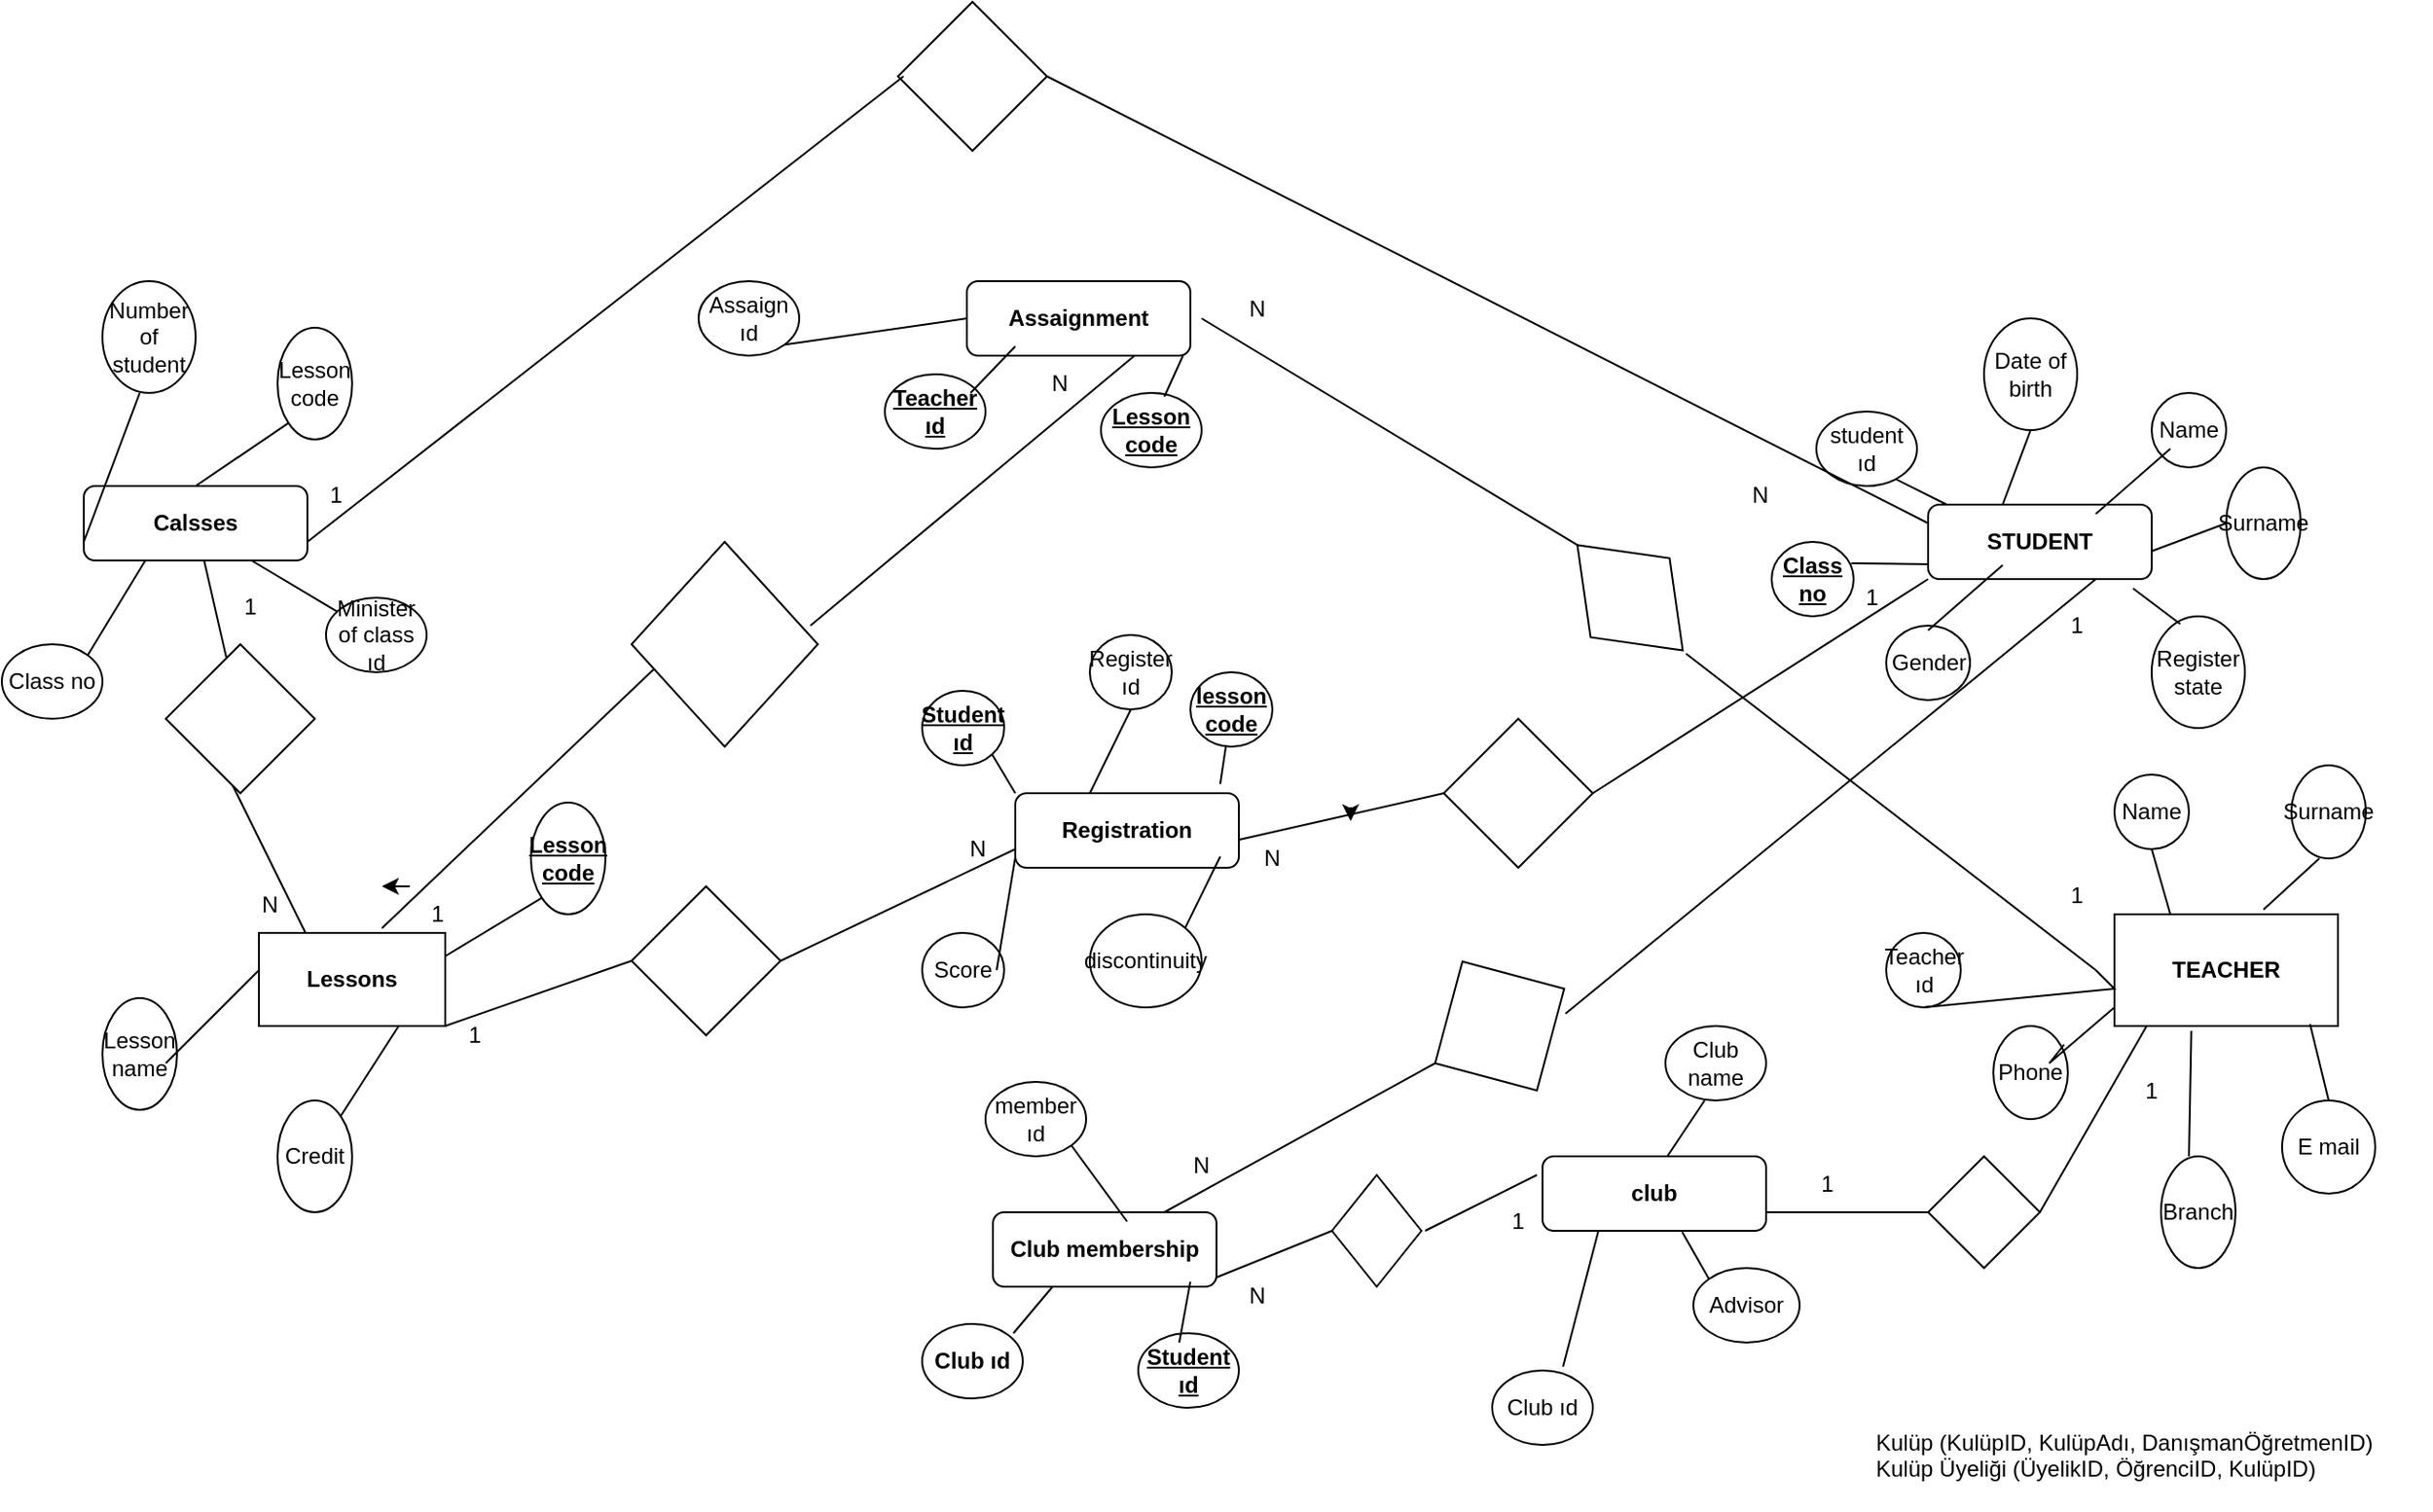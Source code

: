 <mxfile version="24.7.17">
  <diagram id="C5RBs43oDa-KdzZeNtuy" name="Page-1">
    <mxGraphModel dx="1325" dy="732" grid="1" gridSize="10" guides="1" tooltips="1" connect="1" arrows="1" fold="1" page="0" pageScale="1" pageWidth="827" pageHeight="1169" math="0" shadow="0">
      <root>
        <mxCell id="WIyWlLk6GJQsqaUBKTNV-0" />
        <mxCell id="WIyWlLk6GJQsqaUBKTNV-1" parent="WIyWlLk6GJQsqaUBKTNV-0" />
        <mxCell id="he36MSc151WVG09XfCEi-1" value="&lt;b&gt;TEACHER&lt;/b&gt;" style="whiteSpace=wrap;html=1;" parent="WIyWlLk6GJQsqaUBKTNV-1" vertex="1">
          <mxGeometry x="640" y="340" width="120" height="60" as="geometry" />
        </mxCell>
        <mxCell id="he36MSc151WVG09XfCEi-2" value="&lt;b&gt;STUDENT&lt;/b&gt;" style="rounded=1;whiteSpace=wrap;html=1;fontSize=12;glass=0;strokeWidth=1;shadow=0;" parent="WIyWlLk6GJQsqaUBKTNV-1" vertex="1">
          <mxGeometry x="540" y="120" width="120" height="40" as="geometry" />
        </mxCell>
        <mxCell id="he36MSc151WVG09XfCEi-4" value="" style="endArrow=none;html=1;rounded=0;" parent="WIyWlLk6GJQsqaUBKTNV-1" edge="1">
          <mxGeometry width="50" height="50" relative="1" as="geometry">
            <mxPoint x="550" y="120" as="sourcePoint" />
            <mxPoint x="510" y="100" as="targetPoint" />
          </mxGeometry>
        </mxCell>
        <mxCell id="he36MSc151WVG09XfCEi-5" value="student ıd" style="ellipse;whiteSpace=wrap;html=1;" parent="WIyWlLk6GJQsqaUBKTNV-1" vertex="1">
          <mxGeometry x="480" y="70" width="54" height="40" as="geometry" />
        </mxCell>
        <mxCell id="he36MSc151WVG09XfCEi-8" value="Name" style="ellipse;whiteSpace=wrap;html=1;" parent="WIyWlLk6GJQsqaUBKTNV-1" vertex="1">
          <mxGeometry x="660" y="60" width="40" height="40" as="geometry" />
        </mxCell>
        <mxCell id="he36MSc151WVG09XfCEi-9" value="" style="endArrow=none;html=1;rounded=0;" parent="WIyWlLk6GJQsqaUBKTNV-1" edge="1">
          <mxGeometry width="50" height="50" relative="1" as="geometry">
            <mxPoint x="630" y="125" as="sourcePoint" />
            <mxPoint x="670" y="90" as="targetPoint" />
          </mxGeometry>
        </mxCell>
        <mxCell id="he36MSc151WVG09XfCEi-10" value="Surname" style="ellipse;whiteSpace=wrap;html=1;" parent="WIyWlLk6GJQsqaUBKTNV-1" vertex="1">
          <mxGeometry x="700" y="100" width="40" height="60" as="geometry" />
        </mxCell>
        <mxCell id="he36MSc151WVG09XfCEi-11" value="" style="endArrow=none;html=1;rounded=0;entryX=0;entryY=0.5;entryDx=0;entryDy=0;" parent="WIyWlLk6GJQsqaUBKTNV-1" target="he36MSc151WVG09XfCEi-10" edge="1">
          <mxGeometry width="50" height="50" relative="1" as="geometry">
            <mxPoint x="660" y="145" as="sourcePoint" />
            <mxPoint x="700" y="110" as="targetPoint" />
          </mxGeometry>
        </mxCell>
        <mxCell id="he36MSc151WVG09XfCEi-12" value="Date of birth" style="ellipse;whiteSpace=wrap;html=1;" parent="WIyWlLk6GJQsqaUBKTNV-1" vertex="1">
          <mxGeometry x="570" y="20" width="50" height="60" as="geometry" />
        </mxCell>
        <mxCell id="he36MSc151WVG09XfCEi-13" value="Register state" style="ellipse;whiteSpace=wrap;html=1;" parent="WIyWlLk6GJQsqaUBKTNV-1" vertex="1">
          <mxGeometry x="660" y="180" width="50" height="60" as="geometry" />
        </mxCell>
        <mxCell id="he36MSc151WVG09XfCEi-14" value="Gender" style="ellipse;whiteSpace=wrap;html=1;" parent="WIyWlLk6GJQsqaUBKTNV-1" vertex="1">
          <mxGeometry x="517.5" y="185" width="45" height="40" as="geometry" />
        </mxCell>
        <mxCell id="he36MSc151WVG09XfCEi-15" value="" style="endArrow=none;html=1;rounded=0;" parent="WIyWlLk6GJQsqaUBKTNV-1" edge="1">
          <mxGeometry width="50" height="50" relative="1" as="geometry">
            <mxPoint x="540" y="187.5" as="sourcePoint" />
            <mxPoint x="580" y="152.5" as="targetPoint" />
          </mxGeometry>
        </mxCell>
        <mxCell id="he36MSc151WVG09XfCEi-16" value="" style="endArrow=none;html=1;rounded=0;entryX=0.5;entryY=1;entryDx=0;entryDy=0;" parent="WIyWlLk6GJQsqaUBKTNV-1" target="he36MSc151WVG09XfCEi-12" edge="1">
          <mxGeometry width="50" height="50" relative="1" as="geometry">
            <mxPoint x="580" y="120" as="sourcePoint" />
            <mxPoint x="620" y="85" as="targetPoint" />
          </mxGeometry>
        </mxCell>
        <mxCell id="he36MSc151WVG09XfCEi-17" value="&lt;b&gt;&lt;u&gt;Class no&lt;/u&gt;&lt;/b&gt;" style="ellipse;whiteSpace=wrap;html=1;" parent="WIyWlLk6GJQsqaUBKTNV-1" vertex="1">
          <mxGeometry x="456" y="140" width="44" height="40" as="geometry" />
        </mxCell>
        <mxCell id="he36MSc151WVG09XfCEi-19" value="" style="endArrow=none;html=1;rounded=0;entryX=0.971;entryY=0.288;entryDx=0;entryDy=0;entryPerimeter=0;" parent="WIyWlLk6GJQsqaUBKTNV-1" target="he36MSc151WVG09XfCEi-17" edge="1">
          <mxGeometry width="50" height="50" relative="1" as="geometry">
            <mxPoint x="540" y="152" as="sourcePoint" />
            <mxPoint x="595" y="110" as="targetPoint" />
            <Array as="points" />
          </mxGeometry>
        </mxCell>
        <mxCell id="he36MSc151WVG09XfCEi-21" value="Name" style="ellipse;whiteSpace=wrap;html=1;" parent="WIyWlLk6GJQsqaUBKTNV-1" vertex="1">
          <mxGeometry x="640" y="265" width="40" height="40" as="geometry" />
        </mxCell>
        <mxCell id="he36MSc151WVG09XfCEi-22" value="Teacher ıd" style="ellipse;whiteSpace=wrap;html=1;" parent="WIyWlLk6GJQsqaUBKTNV-1" vertex="1">
          <mxGeometry x="517.5" y="350" width="40" height="40" as="geometry" />
        </mxCell>
        <mxCell id="he36MSc151WVG09XfCEi-23" value="E mail" style="ellipse;whiteSpace=wrap;html=1;" parent="WIyWlLk6GJQsqaUBKTNV-1" vertex="1">
          <mxGeometry x="730" y="440" width="50" height="50" as="geometry" />
        </mxCell>
        <mxCell id="he36MSc151WVG09XfCEi-24" value="Phone" style="ellipse;whiteSpace=wrap;html=1;" parent="WIyWlLk6GJQsqaUBKTNV-1" vertex="1">
          <mxGeometry x="575" y="400" width="40" height="50" as="geometry" />
        </mxCell>
        <mxCell id="he36MSc151WVG09XfCEi-25" value="Branch" style="ellipse;whiteSpace=wrap;html=1;" parent="WIyWlLk6GJQsqaUBKTNV-1" vertex="1">
          <mxGeometry x="665" y="470" width="40" height="60" as="geometry" />
        </mxCell>
        <mxCell id="he36MSc151WVG09XfCEi-26" value="Surname" style="ellipse;whiteSpace=wrap;html=1;" parent="WIyWlLk6GJQsqaUBKTNV-1" vertex="1">
          <mxGeometry x="735" y="260" width="40" height="50" as="geometry" />
        </mxCell>
        <mxCell id="he36MSc151WVG09XfCEi-27" value="" style="endArrow=none;html=1;rounded=0;entryX=0.307;entryY=0.069;entryDx=0;entryDy=0;entryPerimeter=0;" parent="WIyWlLk6GJQsqaUBKTNV-1" target="he36MSc151WVG09XfCEi-13" edge="1">
          <mxGeometry width="50" height="50" relative="1" as="geometry">
            <mxPoint x="650" y="165" as="sourcePoint" />
            <mxPoint x="690" y="150" as="targetPoint" />
          </mxGeometry>
        </mxCell>
        <mxCell id="he36MSc151WVG09XfCEi-29" value="" style="endArrow=none;html=1;rounded=0;exitX=0.875;exitY=0.983;exitDx=0;exitDy=0;exitPerimeter=0;entryX=0.5;entryY=0;entryDx=0;entryDy=0;" parent="WIyWlLk6GJQsqaUBKTNV-1" source="he36MSc151WVG09XfCEi-1" target="he36MSc151WVG09XfCEi-23" edge="1">
          <mxGeometry width="50" height="50" relative="1" as="geometry">
            <mxPoint x="600" y="447.5" as="sourcePoint" />
            <mxPoint x="640" y="412.5" as="targetPoint" />
          </mxGeometry>
        </mxCell>
        <mxCell id="he36MSc151WVG09XfCEi-30" value="" style="endArrow=none;html=1;rounded=0;" parent="WIyWlLk6GJQsqaUBKTNV-1" edge="1">
          <mxGeometry width="50" height="50" relative="1" as="geometry">
            <mxPoint x="720" y="337.5" as="sourcePoint" />
            <mxPoint x="750" y="310" as="targetPoint" />
          </mxGeometry>
        </mxCell>
        <mxCell id="he36MSc151WVG09XfCEi-31" value="" style="endArrow=none;html=1;rounded=0;" parent="WIyWlLk6GJQsqaUBKTNV-1" edge="1">
          <mxGeometry width="50" height="50" relative="1" as="geometry">
            <mxPoint x="613" y="410" as="sourcePoint" />
            <mxPoint x="640" y="390" as="targetPoint" />
            <Array as="points">
              <mxPoint x="605" y="420" />
            </Array>
          </mxGeometry>
        </mxCell>
        <mxCell id="he36MSc151WVG09XfCEi-32" value="" style="endArrow=none;html=1;rounded=0;entryX=0.344;entryY=1.044;entryDx=0;entryDy=0;entryPerimeter=0;" parent="WIyWlLk6GJQsqaUBKTNV-1" target="he36MSc151WVG09XfCEi-1" edge="1">
          <mxGeometry width="50" height="50" relative="1" as="geometry">
            <mxPoint x="680" y="470" as="sourcePoint" />
            <mxPoint x="700" y="433.67" as="targetPoint" />
          </mxGeometry>
        </mxCell>
        <mxCell id="he36MSc151WVG09XfCEi-33" value="" style="endArrow=none;html=1;rounded=0;entryX=0.5;entryY=1;entryDx=0;entryDy=0;" parent="WIyWlLk6GJQsqaUBKTNV-1" target="he36MSc151WVG09XfCEi-22" edge="1">
          <mxGeometry width="50" height="50" relative="1" as="geometry">
            <mxPoint x="630" y="370" as="sourcePoint" />
            <mxPoint x="560" y="295" as="targetPoint" />
            <Array as="points">
              <mxPoint x="640" y="380" />
            </Array>
          </mxGeometry>
        </mxCell>
        <mxCell id="he36MSc151WVG09XfCEi-34" value="" style="endArrow=none;html=1;rounded=0;entryX=0.5;entryY=1;entryDx=0;entryDy=0;exitX=0.25;exitY=0;exitDx=0;exitDy=0;" parent="WIyWlLk6GJQsqaUBKTNV-1" source="he36MSc151WVG09XfCEi-1" target="he36MSc151WVG09XfCEi-21" edge="1">
          <mxGeometry width="50" height="50" relative="1" as="geometry">
            <mxPoint x="575" y="330" as="sourcePoint" />
            <mxPoint x="615" y="295" as="targetPoint" />
          </mxGeometry>
        </mxCell>
        <mxCell id="tC9lpOL2mER_8e66iGZm-1" value="&lt;b&gt;Lessons&lt;/b&gt;" style="whiteSpace=wrap;html=1;" parent="WIyWlLk6GJQsqaUBKTNV-1" vertex="1">
          <mxGeometry x="-356" y="350" width="100" height="50" as="geometry" />
        </mxCell>
        <mxCell id="tC9lpOL2mER_8e66iGZm-2" value="&lt;b&gt;&lt;u&gt;Lesson&lt;/u&gt;&lt;/b&gt;&lt;div&gt;&lt;b&gt;&lt;u&gt;code&lt;/u&gt;&lt;/b&gt;&lt;/div&gt;" style="ellipse;whiteSpace=wrap;html=1;" parent="WIyWlLk6GJQsqaUBKTNV-1" vertex="1">
          <mxGeometry x="-210" y="280" width="40" height="60" as="geometry" />
        </mxCell>
        <mxCell id="tC9lpOL2mER_8e66iGZm-5" value="Lesson name" style="ellipse;whiteSpace=wrap;html=1;" parent="WIyWlLk6GJQsqaUBKTNV-1" vertex="1">
          <mxGeometry x="-440" y="385" width="40" height="60" as="geometry" />
        </mxCell>
        <mxCell id="tC9lpOL2mER_8e66iGZm-7" value="" style="endArrow=none;html=1;rounded=0;entryX=0.75;entryY=1;entryDx=0;entryDy=0;" parent="WIyWlLk6GJQsqaUBKTNV-1" source="tC9lpOL2mER_8e66iGZm-4" target="tC9lpOL2mER_8e66iGZm-1" edge="1">
          <mxGeometry width="50" height="50" relative="1" as="geometry">
            <mxPoint x="150" y="313.75" as="sourcePoint" />
            <mxPoint x="-280" y="420" as="targetPoint" />
            <Array as="points" />
          </mxGeometry>
        </mxCell>
        <mxCell id="tC9lpOL2mER_8e66iGZm-12" value="&lt;b&gt;Calsses&lt;/b&gt;" style="rounded=1;whiteSpace=wrap;html=1;fontSize=12;glass=0;strokeWidth=1;shadow=0;" parent="WIyWlLk6GJQsqaUBKTNV-1" vertex="1">
          <mxGeometry x="-450" y="110" width="120" height="40" as="geometry" />
        </mxCell>
        <mxCell id="tC9lpOL2mER_8e66iGZm-13" value="Number of student" style="ellipse;whiteSpace=wrap;html=1;" parent="WIyWlLk6GJQsqaUBKTNV-1" vertex="1">
          <mxGeometry x="-440" width="50" height="60" as="geometry" />
        </mxCell>
        <mxCell id="tC9lpOL2mER_8e66iGZm-15" value="Class no" style="ellipse;whiteSpace=wrap;html=1;" parent="WIyWlLk6GJQsqaUBKTNV-1" vertex="1">
          <mxGeometry x="-494" y="195" width="54" height="40" as="geometry" />
        </mxCell>
        <mxCell id="tC9lpOL2mER_8e66iGZm-21" value="" style="endArrow=none;html=1;rounded=0;" parent="WIyWlLk6GJQsqaUBKTNV-1" source="tC9lpOL2mER_8e66iGZm-14" edge="1">
          <mxGeometry width="50" height="50" relative="1" as="geometry">
            <mxPoint x="-217" y="130" as="sourcePoint" />
            <mxPoint x="-360" y="150" as="targetPoint" />
            <Array as="points" />
          </mxGeometry>
        </mxCell>
        <mxCell id="tC9lpOL2mER_8e66iGZm-22" value="" style="endArrow=none;html=1;rounded=0;exitX=1;exitY=0;exitDx=0;exitDy=0;" parent="WIyWlLk6GJQsqaUBKTNV-1" source="tC9lpOL2mER_8e66iGZm-15" edge="1">
          <mxGeometry width="50" height="50" relative="1" as="geometry">
            <mxPoint x="-380" y="200" as="sourcePoint" />
            <mxPoint x="-417" y="150" as="targetPoint" />
          </mxGeometry>
        </mxCell>
        <mxCell id="tC9lpOL2mER_8e66iGZm-23" value="" style="endArrow=none;html=1;rounded=0;entryX=0;entryY=0.75;entryDx=0;entryDy=0;" parent="WIyWlLk6GJQsqaUBKTNV-1" target="tC9lpOL2mER_8e66iGZm-12" edge="1">
          <mxGeometry width="50" height="50" relative="1" as="geometry">
            <mxPoint x="-420" y="60" as="sourcePoint" />
            <mxPoint x="-3" y="120" as="targetPoint" />
          </mxGeometry>
        </mxCell>
        <mxCell id="tC9lpOL2mER_8e66iGZm-14" value="Minister of class ıd" style="ellipse;whiteSpace=wrap;html=1;" parent="WIyWlLk6GJQsqaUBKTNV-1" vertex="1">
          <mxGeometry x="-320" y="170" width="54" height="40" as="geometry" />
        </mxCell>
        <mxCell id="tC9lpOL2mER_8e66iGZm-33" value="" style="endArrow=none;html=1;rounded=0;entryX=0;entryY=1;entryDx=0;entryDy=0;exitX=1;exitY=0.25;exitDx=0;exitDy=0;" parent="WIyWlLk6GJQsqaUBKTNV-1" source="tC9lpOL2mER_8e66iGZm-1" target="tC9lpOL2mER_8e66iGZm-2" edge="1">
          <mxGeometry width="50" height="50" relative="1" as="geometry">
            <mxPoint x="-240" y="370" as="sourcePoint" />
            <mxPoint x="-186" y="320" as="targetPoint" />
          </mxGeometry>
        </mxCell>
        <mxCell id="tC9lpOL2mER_8e66iGZm-4" value="Credit" style="ellipse;whiteSpace=wrap;html=1;" parent="WIyWlLk6GJQsqaUBKTNV-1" vertex="1">
          <mxGeometry x="-346" y="440" width="40" height="60" as="geometry" />
        </mxCell>
        <mxCell id="tC9lpOL2mER_8e66iGZm-36" value="&lt;b&gt;Registration&lt;/b&gt;" style="rounded=1;whiteSpace=wrap;html=1;fontSize=12;glass=0;strokeWidth=1;shadow=0;" parent="WIyWlLk6GJQsqaUBKTNV-1" vertex="1">
          <mxGeometry x="50" y="275" width="120" height="40" as="geometry" />
        </mxCell>
        <mxCell id="tC9lpOL2mER_8e66iGZm-37" value="Score" style="ellipse;whiteSpace=wrap;html=1;" parent="WIyWlLk6GJQsqaUBKTNV-1" vertex="1">
          <mxGeometry y="350" width="44" height="40" as="geometry" />
        </mxCell>
        <mxCell id="tC9lpOL2mER_8e66iGZm-38" value="discontinuity" style="ellipse;whiteSpace=wrap;html=1;" parent="WIyWlLk6GJQsqaUBKTNV-1" vertex="1">
          <mxGeometry x="90" y="340" width="60" height="50" as="geometry" />
        </mxCell>
        <mxCell id="tC9lpOL2mER_8e66iGZm-40" value="&lt;b&gt;&lt;u&gt;Student ıd&lt;/u&gt;&lt;/b&gt;" style="ellipse;whiteSpace=wrap;html=1;" parent="WIyWlLk6GJQsqaUBKTNV-1" vertex="1">
          <mxGeometry y="220" width="44" height="40" as="geometry" />
        </mxCell>
        <mxCell id="tC9lpOL2mER_8e66iGZm-43" value="" style="endArrow=none;html=1;rounded=0;" parent="WIyWlLk6GJQsqaUBKTNV-1" edge="1">
          <mxGeometry width="50" height="50" relative="1" as="geometry">
            <mxPoint x="40" y="370" as="sourcePoint" />
            <mxPoint x="50" y="309.36" as="targetPoint" />
          </mxGeometry>
        </mxCell>
        <mxCell id="tC9lpOL2mER_8e66iGZm-44" value="" style="endArrow=none;html=1;rounded=0;entryX=1;entryY=0;entryDx=0;entryDy=0;" parent="WIyWlLk6GJQsqaUBKTNV-1" target="tC9lpOL2mER_8e66iGZm-38" edge="1">
          <mxGeometry width="50" height="50" relative="1" as="geometry">
            <mxPoint x="160" y="309" as="sourcePoint" />
            <mxPoint x="220" y="370" as="targetPoint" />
            <Array as="points" />
          </mxGeometry>
        </mxCell>
        <mxCell id="tC9lpOL2mER_8e66iGZm-45" value="" style="endArrow=none;html=1;rounded=0;entryX=1;entryY=1;entryDx=0;entryDy=0;exitX=0;exitY=0;exitDx=0;exitDy=0;" parent="WIyWlLk6GJQsqaUBKTNV-1" source="tC9lpOL2mER_8e66iGZm-36" target="tC9lpOL2mER_8e66iGZm-40" edge="1">
          <mxGeometry width="50" height="50" relative="1" as="geometry">
            <mxPoint x="30" y="237.5" as="sourcePoint" />
            <mxPoint x="20" y="200" as="targetPoint" />
          </mxGeometry>
        </mxCell>
        <mxCell id="tC9lpOL2mER_8e66iGZm-46" value="" style="endArrow=none;html=1;rounded=0;" parent="WIyWlLk6GJQsqaUBKTNV-1" source="tC9lpOL2mER_8e66iGZm-39" edge="1">
          <mxGeometry width="50" height="50" relative="1" as="geometry">
            <mxPoint x="160" y="270" as="sourcePoint" />
            <mxPoint x="170" y="210" as="targetPoint" />
            <Array as="points" />
          </mxGeometry>
        </mxCell>
        <mxCell id="tC9lpOL2mER_8e66iGZm-48" value="&lt;b&gt;Assaignment&lt;/b&gt;" style="rounded=1;whiteSpace=wrap;html=1;fontSize=12;glass=0;strokeWidth=1;shadow=0;" parent="WIyWlLk6GJQsqaUBKTNV-1" vertex="1">
          <mxGeometry x="24" width="120" height="40" as="geometry" />
        </mxCell>
        <mxCell id="tC9lpOL2mER_8e66iGZm-49" value="Assaign ıd" style="ellipse;whiteSpace=wrap;html=1;" parent="WIyWlLk6GJQsqaUBKTNV-1" vertex="1">
          <mxGeometry x="-120" width="54" height="40" as="geometry" />
        </mxCell>
        <mxCell id="tC9lpOL2mER_8e66iGZm-50" value="&lt;b&gt;&lt;u&gt;Teacher ıd&lt;/u&gt;&lt;/b&gt;" style="ellipse;whiteSpace=wrap;html=1;" parent="WIyWlLk6GJQsqaUBKTNV-1" vertex="1">
          <mxGeometry x="-20" y="50" width="54" height="40" as="geometry" />
        </mxCell>
        <mxCell id="tC9lpOL2mER_8e66iGZm-51" value="&lt;u&gt;&lt;b&gt;Lesson code&lt;/b&gt;&lt;/u&gt;" style="ellipse;whiteSpace=wrap;html=1;" parent="WIyWlLk6GJQsqaUBKTNV-1" vertex="1">
          <mxGeometry x="96" y="60" width="54" height="40" as="geometry" />
        </mxCell>
        <mxCell id="tC9lpOL2mER_8e66iGZm-53" value="" style="endArrow=none;html=1;rounded=0;exitX=1;exitY=1;exitDx=0;exitDy=0;entryX=0;entryY=0.5;entryDx=0;entryDy=0;" parent="WIyWlLk6GJQsqaUBKTNV-1" source="tC9lpOL2mER_8e66iGZm-49" target="tC9lpOL2mER_8e66iGZm-48" edge="1">
          <mxGeometry width="50" height="50" relative="1" as="geometry">
            <mxPoint x="-40" y="90" as="sourcePoint" />
            <mxPoint x="-10" y="40" as="targetPoint" />
          </mxGeometry>
        </mxCell>
        <mxCell id="tC9lpOL2mER_8e66iGZm-54" value="" style="endArrow=none;html=1;rounded=0;entryX=0.63;entryY=0.05;entryDx=0;entryDy=0;entryPerimeter=0;" parent="WIyWlLk6GJQsqaUBKTNV-1" target="tC9lpOL2mER_8e66iGZm-51" edge="1">
          <mxGeometry width="50" height="50" relative="1" as="geometry">
            <mxPoint x="140" y="40" as="sourcePoint" />
            <mxPoint x="136" y="55" as="targetPoint" />
          </mxGeometry>
        </mxCell>
        <mxCell id="tC9lpOL2mER_8e66iGZm-59" value="" style="endArrow=none;html=1;rounded=0;" parent="WIyWlLk6GJQsqaUBKTNV-1" target="tC9lpOL2mER_8e66iGZm-39" edge="1">
          <mxGeometry width="50" height="50" relative="1" as="geometry">
            <mxPoint x="160" y="270" as="sourcePoint" />
            <mxPoint x="170" y="210" as="targetPoint" />
            <Array as="points" />
          </mxGeometry>
        </mxCell>
        <mxCell id="tC9lpOL2mER_8e66iGZm-39" value="&lt;b&gt;&lt;u&gt;lesson code&lt;/u&gt;&lt;/b&gt;" style="ellipse;whiteSpace=wrap;html=1;" parent="WIyWlLk6GJQsqaUBKTNV-1" vertex="1">
          <mxGeometry x="144" y="210" width="44" height="40" as="geometry" />
        </mxCell>
        <mxCell id="tC9lpOL2mER_8e66iGZm-60" style="edgeStyle=orthogonalEdgeStyle;rounded=0;orthogonalLoop=1;jettySize=auto;html=1;exitX=0.5;exitY=1;exitDx=0;exitDy=0;" parent="WIyWlLk6GJQsqaUBKTNV-1" source="tC9lpOL2mER_8e66iGZm-50" target="tC9lpOL2mER_8e66iGZm-50" edge="1">
          <mxGeometry relative="1" as="geometry" />
        </mxCell>
        <mxCell id="tC9lpOL2mER_8e66iGZm-71" value="" style="endArrow=none;html=1;rounded=0;" parent="WIyWlLk6GJQsqaUBKTNV-1" edge="1">
          <mxGeometry width="50" height="50" relative="1" as="geometry">
            <mxPoint x="26" y="60" as="sourcePoint" />
            <mxPoint x="50" y="35" as="targetPoint" />
            <Array as="points">
              <mxPoint x="26" y="60" />
            </Array>
          </mxGeometry>
        </mxCell>
        <mxCell id="tC9lpOL2mER_8e66iGZm-72" value="" style="rhombus;whiteSpace=wrap;html=1;" parent="WIyWlLk6GJQsqaUBKTNV-1" vertex="1">
          <mxGeometry x="-13" y="-150" width="80" height="80" as="geometry" />
        </mxCell>
        <mxCell id="tC9lpOL2mER_8e66iGZm-75" value="1" style="text;html=1;align=center;verticalAlign=middle;resizable=0;points=[];autosize=1;strokeColor=none;fillColor=none;" parent="WIyWlLk6GJQsqaUBKTNV-1" vertex="1">
          <mxGeometry x="-330" y="100" width="30" height="30" as="geometry" />
        </mxCell>
        <mxCell id="tC9lpOL2mER_8e66iGZm-76" value="N" style="text;html=1;align=center;verticalAlign=middle;whiteSpace=wrap;rounded=0;" parent="WIyWlLk6GJQsqaUBKTNV-1" vertex="1">
          <mxGeometry x="420" y="100" width="60" height="30" as="geometry" />
        </mxCell>
        <mxCell id="tC9lpOL2mER_8e66iGZm-80" value="" style="endArrow=none;html=1;rounded=0;exitX=1;exitY=0.5;exitDx=0;exitDy=0;entryX=0;entryY=0.25;entryDx=0;entryDy=0;" parent="WIyWlLk6GJQsqaUBKTNV-1" source="tC9lpOL2mER_8e66iGZm-72" target="he36MSc151WVG09XfCEi-2" edge="1">
          <mxGeometry width="50" height="50" relative="1" as="geometry">
            <mxPoint x="240" y="175" as="sourcePoint" />
            <mxPoint x="350" y="105" as="targetPoint" />
          </mxGeometry>
        </mxCell>
        <mxCell id="tC9lpOL2mER_8e66iGZm-85" value="" style="endArrow=none;html=1;rounded=0;exitX=0;exitY=0.75;exitDx=0;exitDy=0;" parent="WIyWlLk6GJQsqaUBKTNV-1" source="tC9lpOL2mER_8e66iGZm-91" edge="1">
          <mxGeometry width="50" height="50" relative="1" as="geometry">
            <mxPoint x="-290" y="330" as="sourcePoint" />
            <mxPoint x="-130" y="195" as="targetPoint" />
          </mxGeometry>
        </mxCell>
        <mxCell id="tC9lpOL2mER_8e66iGZm-89" value="" style="rhombus;whiteSpace=wrap;html=1;" parent="WIyWlLk6GJQsqaUBKTNV-1" vertex="1">
          <mxGeometry x="-156" y="140" width="100" height="110" as="geometry" />
        </mxCell>
        <mxCell id="tC9lpOL2mER_8e66iGZm-91" value="1" style="text;html=1;align=center;verticalAlign=middle;whiteSpace=wrap;rounded=0;" parent="WIyWlLk6GJQsqaUBKTNV-1" vertex="1">
          <mxGeometry x="-290" y="325" width="60" height="30" as="geometry" />
        </mxCell>
        <mxCell id="tC9lpOL2mER_8e66iGZm-92" value="N" style="text;html=1;align=center;verticalAlign=middle;whiteSpace=wrap;rounded=0;" parent="WIyWlLk6GJQsqaUBKTNV-1" vertex="1">
          <mxGeometry x="44" y="40" width="60" height="30" as="geometry" />
        </mxCell>
        <mxCell id="tC9lpOL2mER_8e66iGZm-97" value="" style="endArrow=none;html=1;rounded=0;" parent="WIyWlLk6GJQsqaUBKTNV-1" edge="1">
          <mxGeometry width="50" height="50" relative="1" as="geometry">
            <mxPoint x="410" y="200" as="sourcePoint" />
            <mxPoint x="630" y="370" as="targetPoint" />
          </mxGeometry>
        </mxCell>
        <mxCell id="tC9lpOL2mER_8e66iGZm-98" style="edgeStyle=orthogonalEdgeStyle;rounded=0;orthogonalLoop=1;jettySize=auto;html=1;exitX=1;exitY=0.75;exitDx=0;exitDy=0;entryX=1;entryY=1;entryDx=0;entryDy=0;" parent="WIyWlLk6GJQsqaUBKTNV-1" edge="1">
          <mxGeometry relative="1" as="geometry">
            <mxPoint x="230" y="282.5" as="sourcePoint" />
            <mxPoint x="230" y="290" as="targetPoint" />
          </mxGeometry>
        </mxCell>
        <mxCell id="tC9lpOL2mER_8e66iGZm-100" value="1" style="text;html=1;align=center;verticalAlign=middle;whiteSpace=wrap;rounded=0;" parent="WIyWlLk6GJQsqaUBKTNV-1" vertex="1">
          <mxGeometry x="590" y="315" width="60" height="30" as="geometry" />
        </mxCell>
        <mxCell id="tC9lpOL2mER_8e66iGZm-103" value="Register ıd" style="ellipse;whiteSpace=wrap;html=1;" parent="WIyWlLk6GJQsqaUBKTNV-1" vertex="1">
          <mxGeometry x="90" y="190" width="44" height="40" as="geometry" />
        </mxCell>
        <mxCell id="tC9lpOL2mER_8e66iGZm-108" value="" style="endArrow=none;html=1;rounded=0;entryX=0.5;entryY=1;entryDx=0;entryDy=0;" parent="WIyWlLk6GJQsqaUBKTNV-1" target="tC9lpOL2mER_8e66iGZm-103" edge="1">
          <mxGeometry width="50" height="50" relative="1" as="geometry">
            <mxPoint x="90" y="275" as="sourcePoint" />
            <mxPoint x="120" y="245" as="targetPoint" />
          </mxGeometry>
        </mxCell>
        <mxCell id="tC9lpOL2mER_8e66iGZm-111" value="" style="endArrow=none;html=1;rounded=0;entryX=0.75;entryY=1;entryDx=0;entryDy=0;" parent="WIyWlLk6GJQsqaUBKTNV-1" target="tC9lpOL2mER_8e66iGZm-48" edge="1">
          <mxGeometry width="50" height="50" relative="1" as="geometry">
            <mxPoint x="-60" y="185" as="sourcePoint" />
            <mxPoint x="80" y="50" as="targetPoint" />
          </mxGeometry>
        </mxCell>
        <mxCell id="tC9lpOL2mER_8e66iGZm-116" style="edgeStyle=orthogonalEdgeStyle;rounded=0;orthogonalLoop=1;jettySize=auto;html=1;exitX=0.25;exitY=0;exitDx=0;exitDy=0;entryX=0;entryY=0;entryDx=0;entryDy=0;" parent="WIyWlLk6GJQsqaUBKTNV-1" source="tC9lpOL2mER_8e66iGZm-91" target="tC9lpOL2mER_8e66iGZm-91" edge="1">
          <mxGeometry relative="1" as="geometry" />
        </mxCell>
        <mxCell id="tC9lpOL2mER_8e66iGZm-117" value="" style="endArrow=none;html=1;rounded=0;" parent="WIyWlLk6GJQsqaUBKTNV-1" edge="1">
          <mxGeometry width="50" height="50" relative="1" as="geometry">
            <mxPoint x="-406" y="420" as="sourcePoint" />
            <mxPoint x="-356" y="370" as="targetPoint" />
          </mxGeometry>
        </mxCell>
        <mxCell id="tC9lpOL2mER_8e66iGZm-118" value="" style="rhombus;whiteSpace=wrap;html=1;rotation=45;" parent="WIyWlLk6GJQsqaUBKTNV-1" vertex="1">
          <mxGeometry x="340" y="140" width="80" height="60" as="geometry" />
        </mxCell>
        <mxCell id="tC9lpOL2mER_8e66iGZm-119" value="" style="endArrow=none;html=1;rounded=0;exitX=0;exitY=0.5;exitDx=0;exitDy=0;" parent="WIyWlLk6GJQsqaUBKTNV-1" source="tC9lpOL2mER_8e66iGZm-118" edge="1">
          <mxGeometry width="50" height="50" relative="1" as="geometry">
            <mxPoint x="320" y="150" as="sourcePoint" />
            <mxPoint x="150" y="20" as="targetPoint" />
          </mxGeometry>
        </mxCell>
        <mxCell id="tC9lpOL2mER_8e66iGZm-120" value="N" style="text;html=1;align=center;verticalAlign=middle;whiteSpace=wrap;rounded=0;" parent="WIyWlLk6GJQsqaUBKTNV-1" vertex="1">
          <mxGeometry x="150" width="60" height="30" as="geometry" />
        </mxCell>
        <mxCell id="tC9lpOL2mER_8e66iGZm-121" value="" style="rhombus;whiteSpace=wrap;html=1;" parent="WIyWlLk6GJQsqaUBKTNV-1" vertex="1">
          <mxGeometry x="280" y="235" width="80" height="80" as="geometry" />
        </mxCell>
        <mxCell id="tC9lpOL2mER_8e66iGZm-122" value="" style="endArrow=none;html=1;rounded=0;entryX=0;entryY=0.5;entryDx=0;entryDy=0;" parent="WIyWlLk6GJQsqaUBKTNV-1" target="tC9lpOL2mER_8e66iGZm-121" edge="1">
          <mxGeometry width="50" height="50" relative="1" as="geometry">
            <mxPoint x="170" y="300" as="sourcePoint" />
            <mxPoint x="220" y="250" as="targetPoint" />
          </mxGeometry>
        </mxCell>
        <mxCell id="tC9lpOL2mER_8e66iGZm-123" value="" style="endArrow=none;html=1;rounded=0;entryX=0;entryY=1;entryDx=0;entryDy=0;" parent="WIyWlLk6GJQsqaUBKTNV-1" target="he36MSc151WVG09XfCEi-2" edge="1">
          <mxGeometry width="50" height="50" relative="1" as="geometry">
            <mxPoint x="360" y="275" as="sourcePoint" />
            <mxPoint x="410" y="225" as="targetPoint" />
          </mxGeometry>
        </mxCell>
        <mxCell id="tC9lpOL2mER_8e66iGZm-124" value="1" style="text;html=1;align=center;verticalAlign=middle;whiteSpace=wrap;rounded=0;" parent="WIyWlLk6GJQsqaUBKTNV-1" vertex="1">
          <mxGeometry x="480" y="155" width="60" height="30" as="geometry" />
        </mxCell>
        <mxCell id="tC9lpOL2mER_8e66iGZm-125" value="N" style="text;html=1;align=center;verticalAlign=middle;whiteSpace=wrap;rounded=0;" parent="WIyWlLk6GJQsqaUBKTNV-1" vertex="1">
          <mxGeometry x="158" y="295" width="60" height="30" as="geometry" />
        </mxCell>
        <mxCell id="tC9lpOL2mER_8e66iGZm-127" value="" style="rhombus;whiteSpace=wrap;html=1;" parent="WIyWlLk6GJQsqaUBKTNV-1" vertex="1">
          <mxGeometry x="-156" y="325" width="80" height="80" as="geometry" />
        </mxCell>
        <mxCell id="tC9lpOL2mER_8e66iGZm-128" value="" style="endArrow=none;html=1;rounded=0;entryX=0;entryY=0.5;entryDx=0;entryDy=0;" parent="WIyWlLk6GJQsqaUBKTNV-1" target="tC9lpOL2mER_8e66iGZm-127" edge="1">
          <mxGeometry width="50" height="50" relative="1" as="geometry">
            <mxPoint x="-256" y="400" as="sourcePoint" />
            <mxPoint x="-160" y="370" as="targetPoint" />
          </mxGeometry>
        </mxCell>
        <mxCell id="tC9lpOL2mER_8e66iGZm-130" value="" style="endArrow=none;html=1;rounded=0;entryX=0;entryY=0.75;entryDx=0;entryDy=0;" parent="WIyWlLk6GJQsqaUBKTNV-1" target="tC9lpOL2mER_8e66iGZm-36" edge="1">
          <mxGeometry width="50" height="50" relative="1" as="geometry">
            <mxPoint x="-76" y="365" as="sourcePoint" />
            <mxPoint x="-26" y="315" as="targetPoint" />
          </mxGeometry>
        </mxCell>
        <mxCell id="tC9lpOL2mER_8e66iGZm-131" value="1" style="text;html=1;align=center;verticalAlign=middle;whiteSpace=wrap;rounded=0;" parent="WIyWlLk6GJQsqaUBKTNV-1" vertex="1">
          <mxGeometry x="-270" y="390" width="60" height="30" as="geometry" />
        </mxCell>
        <mxCell id="tC9lpOL2mER_8e66iGZm-132" value="N" style="text;html=1;align=center;verticalAlign=middle;whiteSpace=wrap;rounded=0;" parent="WIyWlLk6GJQsqaUBKTNV-1" vertex="1">
          <mxGeometry y="290" width="60" height="30" as="geometry" />
        </mxCell>
        <mxCell id="tC9lpOL2mER_8e66iGZm-133" value="Kulüp (KulüpID, KulüpAdı, DanışmanÖğretmenID)&#xa;Kulüp Üyeliği (ÜyelikID, ÖğrenciID, KulüpID)" style="text;whiteSpace=wrap;html=1;" parent="WIyWlLk6GJQsqaUBKTNV-1" vertex="1">
          <mxGeometry x="510" y="610" width="300" height="50" as="geometry" />
        </mxCell>
        <mxCell id="tC9lpOL2mER_8e66iGZm-134" value="&lt;b&gt;club&lt;/b&gt;" style="rounded=1;whiteSpace=wrap;html=1;fontSize=12;glass=0;strokeWidth=1;shadow=0;" parent="WIyWlLk6GJQsqaUBKTNV-1" vertex="1">
          <mxGeometry x="333" y="470" width="120" height="40" as="geometry" />
        </mxCell>
        <mxCell id="tC9lpOL2mER_8e66iGZm-135" value="Club name" style="ellipse;whiteSpace=wrap;html=1;" parent="WIyWlLk6GJQsqaUBKTNV-1" vertex="1">
          <mxGeometry x="399" y="400" width="54" height="40" as="geometry" />
        </mxCell>
        <mxCell id="tC9lpOL2mER_8e66iGZm-136" value="Club ıd" style="ellipse;whiteSpace=wrap;html=1;" parent="WIyWlLk6GJQsqaUBKTNV-1" vertex="1">
          <mxGeometry x="306" y="585" width="54" height="40" as="geometry" />
        </mxCell>
        <mxCell id="tC9lpOL2mER_8e66iGZm-137" value="Advisor" style="ellipse;whiteSpace=wrap;html=1;" parent="WIyWlLk6GJQsqaUBKTNV-1" vertex="1">
          <mxGeometry x="414" y="530" width="57" height="40" as="geometry" />
        </mxCell>
        <mxCell id="tC9lpOL2mER_8e66iGZm-139" value="" style="endArrow=none;html=1;rounded=0;" parent="WIyWlLk6GJQsqaUBKTNV-1" edge="1">
          <mxGeometry width="50" height="50" relative="1" as="geometry">
            <mxPoint x="400" y="470" as="sourcePoint" />
            <mxPoint x="420" y="440" as="targetPoint" />
          </mxGeometry>
        </mxCell>
        <mxCell id="tC9lpOL2mER_8e66iGZm-141" value="" style="endArrow=none;html=1;rounded=0;exitX=0;exitY=0;exitDx=0;exitDy=0;entryX=0.625;entryY=1.017;entryDx=0;entryDy=0;entryPerimeter=0;" parent="WIyWlLk6GJQsqaUBKTNV-1" source="tC9lpOL2mER_8e66iGZm-137" target="tC9lpOL2mER_8e66iGZm-134" edge="1">
          <mxGeometry width="50" height="50" relative="1" as="geometry">
            <mxPoint x="230" y="550" as="sourcePoint" />
            <mxPoint x="280" y="500" as="targetPoint" />
          </mxGeometry>
        </mxCell>
        <mxCell id="tC9lpOL2mER_8e66iGZm-142" value="" style="endArrow=none;html=1;rounded=0;exitX=0.704;exitY=-0.05;exitDx=0;exitDy=0;entryX=0.25;entryY=1;entryDx=0;entryDy=0;exitPerimeter=0;" parent="WIyWlLk6GJQsqaUBKTNV-1" source="tC9lpOL2mER_8e66iGZm-136" target="tC9lpOL2mER_8e66iGZm-134" edge="1">
          <mxGeometry width="50" height="50" relative="1" as="geometry">
            <mxPoint x="295" y="580" as="sourcePoint" />
            <mxPoint x="345" y="530" as="targetPoint" />
            <Array as="points" />
          </mxGeometry>
        </mxCell>
        <mxCell id="tC9lpOL2mER_8e66iGZm-143" value="" style="rhombus;whiteSpace=wrap;html=1;" parent="WIyWlLk6GJQsqaUBKTNV-1" vertex="1">
          <mxGeometry x="540" y="470" width="60" height="60" as="geometry" />
        </mxCell>
        <mxCell id="tC9lpOL2mER_8e66iGZm-144" value="" style="endArrow=none;html=1;rounded=0;entryX=0;entryY=0.5;entryDx=0;entryDy=0;exitX=1;exitY=0.75;exitDx=0;exitDy=0;" parent="WIyWlLk6GJQsqaUBKTNV-1" source="tC9lpOL2mER_8e66iGZm-134" target="tC9lpOL2mER_8e66iGZm-143" edge="1">
          <mxGeometry width="50" height="50" relative="1" as="geometry">
            <mxPoint x="456" y="510" as="sourcePoint" />
            <mxPoint x="510" y="500" as="targetPoint" />
          </mxGeometry>
        </mxCell>
        <mxCell id="tC9lpOL2mER_8e66iGZm-145" value="" style="endArrow=none;html=1;rounded=0;entryX=0.144;entryY=1;entryDx=0;entryDy=0;entryPerimeter=0;exitX=1;exitY=0.5;exitDx=0;exitDy=0;exitPerimeter=0;" parent="WIyWlLk6GJQsqaUBKTNV-1" source="tC9lpOL2mER_8e66iGZm-143" target="he36MSc151WVG09XfCEi-1" edge="1">
          <mxGeometry width="50" height="50" relative="1" as="geometry">
            <mxPoint x="600" y="490" as="sourcePoint" />
            <mxPoint x="620" y="445" as="targetPoint" />
          </mxGeometry>
        </mxCell>
        <mxCell id="tC9lpOL2mER_8e66iGZm-148" value="1" style="text;html=1;align=center;verticalAlign=middle;whiteSpace=wrap;rounded=0;" parent="WIyWlLk6GJQsqaUBKTNV-1" vertex="1">
          <mxGeometry x="456" y="470" width="60" height="30" as="geometry" />
        </mxCell>
        <mxCell id="tC9lpOL2mER_8e66iGZm-149" value="1" style="text;html=1;align=center;verticalAlign=middle;whiteSpace=wrap;rounded=0;" parent="WIyWlLk6GJQsqaUBKTNV-1" vertex="1">
          <mxGeometry x="630" y="420" width="60" height="30" as="geometry" />
        </mxCell>
        <mxCell id="tC9lpOL2mER_8e66iGZm-150" value="&lt;b&gt;Club membership&lt;/b&gt;" style="rounded=1;whiteSpace=wrap;html=1;fontSize=12;glass=0;strokeWidth=1;shadow=0;" parent="WIyWlLk6GJQsqaUBKTNV-1" vertex="1">
          <mxGeometry x="38" y="500" width="120" height="40" as="geometry" />
        </mxCell>
        <mxCell id="tC9lpOL2mER_8e66iGZm-151" value="member ıd" style="ellipse;whiteSpace=wrap;html=1;" parent="WIyWlLk6GJQsqaUBKTNV-1" vertex="1">
          <mxGeometry x="34" y="430" width="54" height="40" as="geometry" />
        </mxCell>
        <mxCell id="tC9lpOL2mER_8e66iGZm-152" value="&lt;b&gt;&lt;u&gt;Student ıd&lt;/u&gt;&lt;/b&gt;" style="ellipse;whiteSpace=wrap;html=1;" parent="WIyWlLk6GJQsqaUBKTNV-1" vertex="1">
          <mxGeometry x="116" y="565" width="54" height="40" as="geometry" />
        </mxCell>
        <mxCell id="tC9lpOL2mER_8e66iGZm-153" value="&lt;b&gt;Club ıd&lt;/b&gt;" style="ellipse;whiteSpace=wrap;html=1;" parent="WIyWlLk6GJQsqaUBKTNV-1" vertex="1">
          <mxGeometry y="560" width="54" height="40" as="geometry" />
        </mxCell>
        <mxCell id="tC9lpOL2mER_8e66iGZm-154" value="" style="endArrow=none;html=1;rounded=0;entryX=0.883;entryY=0.933;entryDx=0;entryDy=0;entryPerimeter=0;" parent="WIyWlLk6GJQsqaUBKTNV-1" target="tC9lpOL2mER_8e66iGZm-150" edge="1">
          <mxGeometry width="50" height="50" relative="1" as="geometry">
            <mxPoint x="138" y="570" as="sourcePoint" />
            <mxPoint x="188" y="520" as="targetPoint" />
          </mxGeometry>
        </mxCell>
        <mxCell id="tC9lpOL2mER_8e66iGZm-156" value="" style="endArrow=none;html=1;rounded=0;" parent="WIyWlLk6GJQsqaUBKTNV-1" edge="1">
          <mxGeometry width="50" height="50" relative="1" as="geometry">
            <mxPoint x="49" y="565" as="sourcePoint" />
            <mxPoint x="70" y="540" as="targetPoint" />
          </mxGeometry>
        </mxCell>
        <mxCell id="tC9lpOL2mER_8e66iGZm-158" value="" style="endArrow=none;html=1;rounded=0;entryX=1;entryY=1;entryDx=0;entryDy=0;" parent="WIyWlLk6GJQsqaUBKTNV-1" target="tC9lpOL2mER_8e66iGZm-151" edge="1">
          <mxGeometry width="50" height="50" relative="1" as="geometry">
            <mxPoint x="110" y="505" as="sourcePoint" />
            <mxPoint x="150" y="475" as="targetPoint" />
          </mxGeometry>
        </mxCell>
        <mxCell id="tC9lpOL2mER_8e66iGZm-159" value="" style="rhombus;whiteSpace=wrap;html=1;rotation=-30;" parent="WIyWlLk6GJQsqaUBKTNV-1" vertex="1">
          <mxGeometry x="270" y="360" width="80" height="80" as="geometry" />
        </mxCell>
        <mxCell id="tC9lpOL2mER_8e66iGZm-160" value="" style="endArrow=none;html=1;rounded=0;exitX=0.924;exitY=0.649;exitDx=0;exitDy=0;exitPerimeter=0;entryX=0.75;entryY=1;entryDx=0;entryDy=0;" parent="WIyWlLk6GJQsqaUBKTNV-1" source="tC9lpOL2mER_8e66iGZm-159" target="he36MSc151WVG09XfCEi-2" edge="1">
          <mxGeometry width="50" height="50" relative="1" as="geometry">
            <mxPoint x="350" y="400" as="sourcePoint" />
            <mxPoint x="620" y="170" as="targetPoint" />
          </mxGeometry>
        </mxCell>
        <mxCell id="tC9lpOL2mER_8e66iGZm-161" value="" style="endArrow=none;html=1;rounded=0;entryX=0;entryY=0.5;entryDx=0;entryDy=0;" parent="WIyWlLk6GJQsqaUBKTNV-1" target="tC9lpOL2mER_8e66iGZm-159" edge="1">
          <mxGeometry width="50" height="50" relative="1" as="geometry">
            <mxPoint x="130" y="500" as="sourcePoint" />
            <mxPoint x="260" y="410" as="targetPoint" />
          </mxGeometry>
        </mxCell>
        <mxCell id="tC9lpOL2mER_8e66iGZm-162" value="1" style="text;html=1;align=center;verticalAlign=middle;whiteSpace=wrap;rounded=0;" parent="WIyWlLk6GJQsqaUBKTNV-1" vertex="1">
          <mxGeometry x="590" y="170" width="60" height="30" as="geometry" />
        </mxCell>
        <mxCell id="tC9lpOL2mER_8e66iGZm-164" value="N" style="text;html=1;align=center;verticalAlign=middle;whiteSpace=wrap;rounded=0;" parent="WIyWlLk6GJQsqaUBKTNV-1" vertex="1">
          <mxGeometry x="120" y="460" width="60" height="30" as="geometry" />
        </mxCell>
        <mxCell id="tC9lpOL2mER_8e66iGZm-166" value="" style="endArrow=none;html=1;rounded=0;" parent="WIyWlLk6GJQsqaUBKTNV-1" edge="1">
          <mxGeometry width="50" height="50" relative="1" as="geometry">
            <mxPoint x="270" y="510" as="sourcePoint" />
            <mxPoint x="330" y="480" as="targetPoint" />
          </mxGeometry>
        </mxCell>
        <mxCell id="tC9lpOL2mER_8e66iGZm-169" value="" style="rhombus;whiteSpace=wrap;html=1;" parent="WIyWlLk6GJQsqaUBKTNV-1" vertex="1">
          <mxGeometry x="220" y="480" width="48" height="60" as="geometry" />
        </mxCell>
        <mxCell id="tC9lpOL2mER_8e66iGZm-170" value="" style="endArrow=none;html=1;rounded=0;entryX=0;entryY=0.5;entryDx=0;entryDy=0;" parent="WIyWlLk6GJQsqaUBKTNV-1" target="tC9lpOL2mER_8e66iGZm-169" edge="1">
          <mxGeometry width="50" height="50" relative="1" as="geometry">
            <mxPoint x="158" y="535" as="sourcePoint" />
            <mxPoint x="208" y="485" as="targetPoint" />
          </mxGeometry>
        </mxCell>
        <mxCell id="tC9lpOL2mER_8e66iGZm-171" value="N" style="text;html=1;align=center;verticalAlign=middle;whiteSpace=wrap;rounded=0;" parent="WIyWlLk6GJQsqaUBKTNV-1" vertex="1">
          <mxGeometry x="150" y="530" width="60" height="30" as="geometry" />
        </mxCell>
        <mxCell id="tC9lpOL2mER_8e66iGZm-172" value="1" style="text;html=1;align=center;verticalAlign=middle;whiteSpace=wrap;rounded=0;" parent="WIyWlLk6GJQsqaUBKTNV-1" vertex="1">
          <mxGeometry x="290" y="490" width="60" height="30" as="geometry" />
        </mxCell>
        <mxCell id="tC9lpOL2mER_8e66iGZm-173" value="Lesson&lt;div&gt;code&lt;/div&gt;" style="ellipse;whiteSpace=wrap;html=1;" parent="WIyWlLk6GJQsqaUBKTNV-1" vertex="1">
          <mxGeometry x="-346" y="25" width="40" height="60" as="geometry" />
        </mxCell>
        <mxCell id="tC9lpOL2mER_8e66iGZm-174" value="" style="endArrow=none;html=1;rounded=0;entryX=0;entryY=1;entryDx=0;entryDy=0;" parent="WIyWlLk6GJQsqaUBKTNV-1" target="tC9lpOL2mER_8e66iGZm-173" edge="1">
          <mxGeometry width="50" height="50" relative="1" as="geometry">
            <mxPoint x="-390" y="110" as="sourcePoint" />
            <mxPoint x="-340" y="60" as="targetPoint" />
          </mxGeometry>
        </mxCell>
        <mxCell id="tC9lpOL2mER_8e66iGZm-175" value="" style="endArrow=none;html=1;rounded=0;" parent="WIyWlLk6GJQsqaUBKTNV-1" source="tC9lpOL2mER_8e66iGZm-185" target="tC9lpOL2mER_8e66iGZm-12" edge="1">
          <mxGeometry width="50" height="50" relative="1" as="geometry">
            <mxPoint x="-414.284" y="240.572" as="sourcePoint" />
            <mxPoint x="-390" y="160" as="targetPoint" />
          </mxGeometry>
        </mxCell>
        <mxCell id="tC9lpOL2mER_8e66iGZm-177" value="" style="endArrow=none;html=1;rounded=0;exitX=1;exitY=0.75;exitDx=0;exitDy=0;" parent="WIyWlLk6GJQsqaUBKTNV-1" source="tC9lpOL2mER_8e66iGZm-12" edge="1">
          <mxGeometry width="50" height="50" relative="1" as="geometry">
            <mxPoint x="-320" y="140" as="sourcePoint" />
            <mxPoint x="-10" y="-110" as="targetPoint" />
          </mxGeometry>
        </mxCell>
        <mxCell id="tC9lpOL2mER_8e66iGZm-178" value="1" style="text;html=1;align=center;verticalAlign=middle;resizable=0;points=[];autosize=1;strokeColor=none;fillColor=none;" parent="WIyWlLk6GJQsqaUBKTNV-1" vertex="1">
          <mxGeometry x="-376" y="160" width="30" height="30" as="geometry" />
        </mxCell>
        <mxCell id="tC9lpOL2mER_8e66iGZm-179" value="N" style="text;html=1;align=center;verticalAlign=middle;whiteSpace=wrap;rounded=0;" parent="WIyWlLk6GJQsqaUBKTNV-1" vertex="1">
          <mxGeometry x="-380" y="320" width="60" height="30" as="geometry" />
        </mxCell>
        <mxCell id="tC9lpOL2mER_8e66iGZm-181" value="" style="endArrow=none;html=1;rounded=0;exitX=0.25;exitY=0;exitDx=0;exitDy=0;entryX=0.444;entryY=0.938;entryDx=0;entryDy=0;entryPerimeter=0;" parent="WIyWlLk6GJQsqaUBKTNV-1" source="tC9lpOL2mER_8e66iGZm-1" target="tC9lpOL2mER_8e66iGZm-185" edge="1">
          <mxGeometry width="50" height="50" relative="1" as="geometry">
            <mxPoint x="-331" y="350" as="sourcePoint" />
            <mxPoint x="-370.444" y="278.284" as="targetPoint" />
          </mxGeometry>
        </mxCell>
        <mxCell id="tC9lpOL2mER_8e66iGZm-185" value="" style="rhombus;whiteSpace=wrap;html=1;" parent="WIyWlLk6GJQsqaUBKTNV-1" vertex="1">
          <mxGeometry x="-406" y="195" width="80" height="80" as="geometry" />
        </mxCell>
      </root>
    </mxGraphModel>
  </diagram>
</mxfile>
